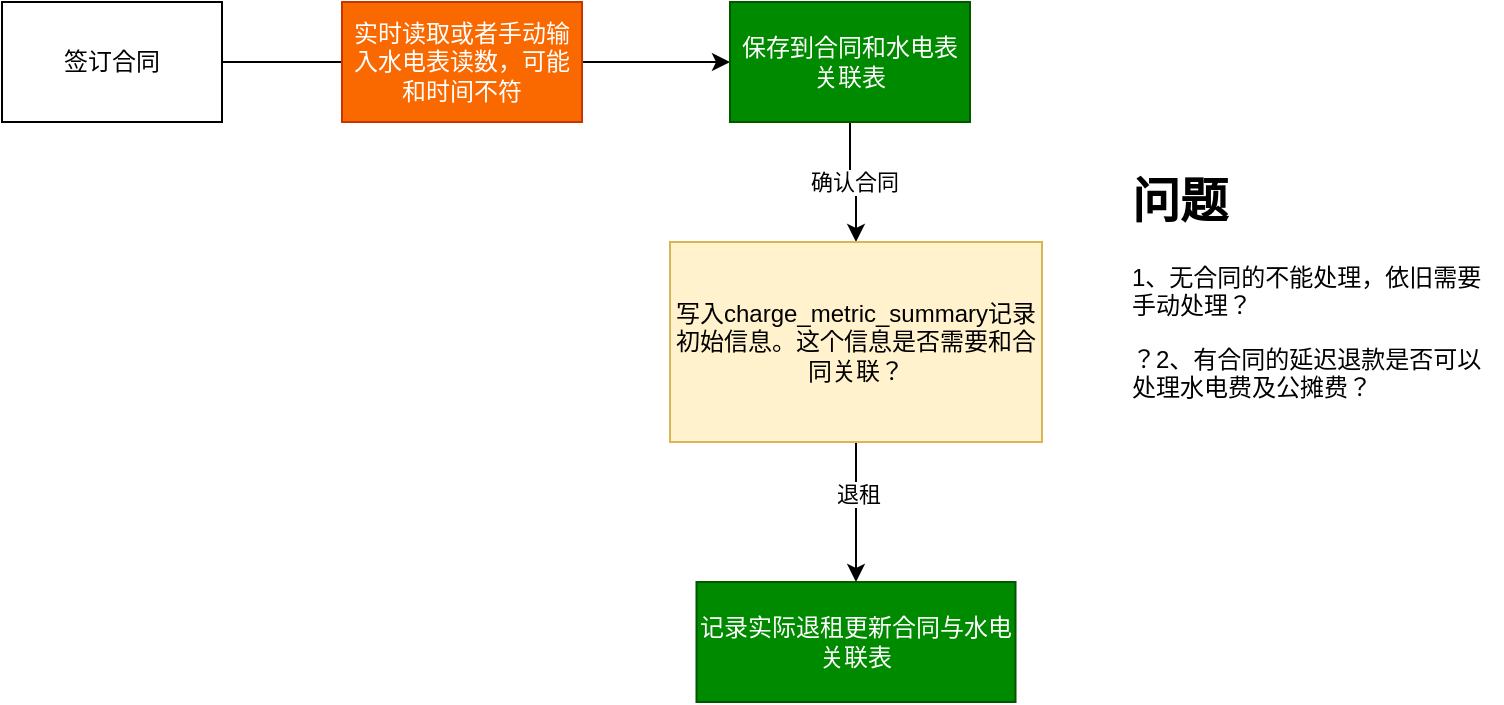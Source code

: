 <mxfile version="14.1.8" type="github"><diagram id="pSY3eqBYaQRCSjcA_S02" name="Page-1"><mxGraphModel dx="782" dy="437" grid="1" gridSize="10" guides="1" tooltips="1" connect="1" arrows="1" fold="1" page="1" pageScale="1" pageWidth="827" pageHeight="1169" math="0" shadow="0"><root><mxCell id="0"/><mxCell id="1" parent="0"/><mxCell id="jknol2FqyHrQwkGoBmD5-2" style="edgeStyle=orthogonalEdgeStyle;rounded=0;orthogonalLoop=1;jettySize=auto;html=1;" parent="1" source="jknol2FqyHrQwkGoBmD5-1" edge="1"><mxGeometry relative="1" as="geometry"><mxPoint x="240" y="90" as="targetPoint"/></mxGeometry></mxCell><mxCell id="jknol2FqyHrQwkGoBmD5-1" value="签订合同" style="rounded=0;whiteSpace=wrap;html=1;" parent="1" vertex="1"><mxGeometry x="50" y="60" width="110" height="60" as="geometry"/></mxCell><mxCell id="jknol2FqyHrQwkGoBmD5-5" style="edgeStyle=orthogonalEdgeStyle;rounded=0;orthogonalLoop=1;jettySize=auto;html=1;entryX=0;entryY=0.5;entryDx=0;entryDy=0;" parent="1" source="jknol2FqyHrQwkGoBmD5-3" target="jknol2FqyHrQwkGoBmD5-4" edge="1"><mxGeometry relative="1" as="geometry"/></mxCell><mxCell id="jknol2FqyHrQwkGoBmD5-3" value="实时读取或者手动输入水电表读数，可能和时间不符" style="rounded=0;whiteSpace=wrap;html=1;fillColor=#fa6800;strokeColor=#C73500;fontColor=#ffffff;" parent="1" vertex="1"><mxGeometry x="220" y="60" width="120" height="60" as="geometry"/></mxCell><mxCell id="jknol2FqyHrQwkGoBmD5-7" value="确认合同" style="edgeStyle=orthogonalEdgeStyle;rounded=0;orthogonalLoop=1;jettySize=auto;html=1;entryX=0.5;entryY=0;entryDx=0;entryDy=0;" parent="1" source="jknol2FqyHrQwkGoBmD5-4" target="jknol2FqyHrQwkGoBmD5-6" edge="1"><mxGeometry relative="1" as="geometry"/></mxCell><mxCell id="jknol2FqyHrQwkGoBmD5-4" value="保存到合同和水电表关联表" style="rounded=0;whiteSpace=wrap;html=1;fillColor=#008a00;strokeColor=#005700;fontColor=#ffffff;" parent="1" vertex="1"><mxGeometry x="414" y="60" width="120" height="60" as="geometry"/></mxCell><mxCell id="jknol2FqyHrQwkGoBmD5-9" style="edgeStyle=orthogonalEdgeStyle;rounded=0;orthogonalLoop=1;jettySize=auto;html=1;entryX=0.5;entryY=0;entryDx=0;entryDy=0;" parent="1" source="jknol2FqyHrQwkGoBmD5-6" target="jknol2FqyHrQwkGoBmD5-8" edge="1"><mxGeometry relative="1" as="geometry"/></mxCell><mxCell id="jknol2FqyHrQwkGoBmD5-10" value="退租" style="edgeLabel;html=1;align=center;verticalAlign=middle;resizable=0;points=[];" parent="jknol2FqyHrQwkGoBmD5-9" vertex="1" connectable="0"><mxGeometry x="-0.258" y="1" relative="1" as="geometry"><mxPoint as="offset"/></mxGeometry></mxCell><mxCell id="jknol2FqyHrQwkGoBmD5-6" value="写入charge_metric_summary记录初始信息。这个信息是否需要和合同关联？" style="rounded=0;whiteSpace=wrap;html=1;fillColor=#fff2cc;strokeColor=#d6b656;" parent="1" vertex="1"><mxGeometry x="384" y="180" width="186" height="100" as="geometry"/></mxCell><mxCell id="jknol2FqyHrQwkGoBmD5-8" value="记录实际退租更新合同与水电关联表" style="rounded=0;whiteSpace=wrap;html=1;fillColor=#008a00;strokeColor=#005700;fontColor=#ffffff;" parent="1" vertex="1"><mxGeometry x="397.25" y="350" width="159.5" height="60" as="geometry"/></mxCell><mxCell id="jknol2FqyHrQwkGoBmD5-11" value="&lt;h1&gt;问题&lt;/h1&gt;&lt;p&gt;1、无合同的不能处理，依旧需要手动处理？&lt;/p&gt;&lt;p&gt;？2、有合同的延迟退款是否可以处理水电费及公摊费？&lt;/p&gt;" style="text;html=1;strokeColor=none;fillColor=none;spacing=5;spacingTop=-20;whiteSpace=wrap;overflow=hidden;rounded=0;" parent="1" vertex="1"><mxGeometry x="610" y="140" width="190" height="120" as="geometry"/></mxCell></root></mxGraphModel></diagram></mxfile>